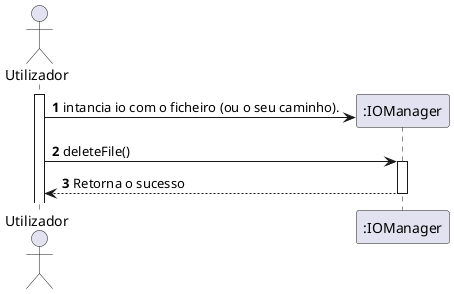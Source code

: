 @startuml

actor Utilizador as u

participant ":IOManager" as io


autonumber
activate u
u->io**: intancia io com o ficheiro (ou o seu caminho).
u->io: deleteFile()
activate io
io --> u : Retorna o sucesso
deactivate

@enduml